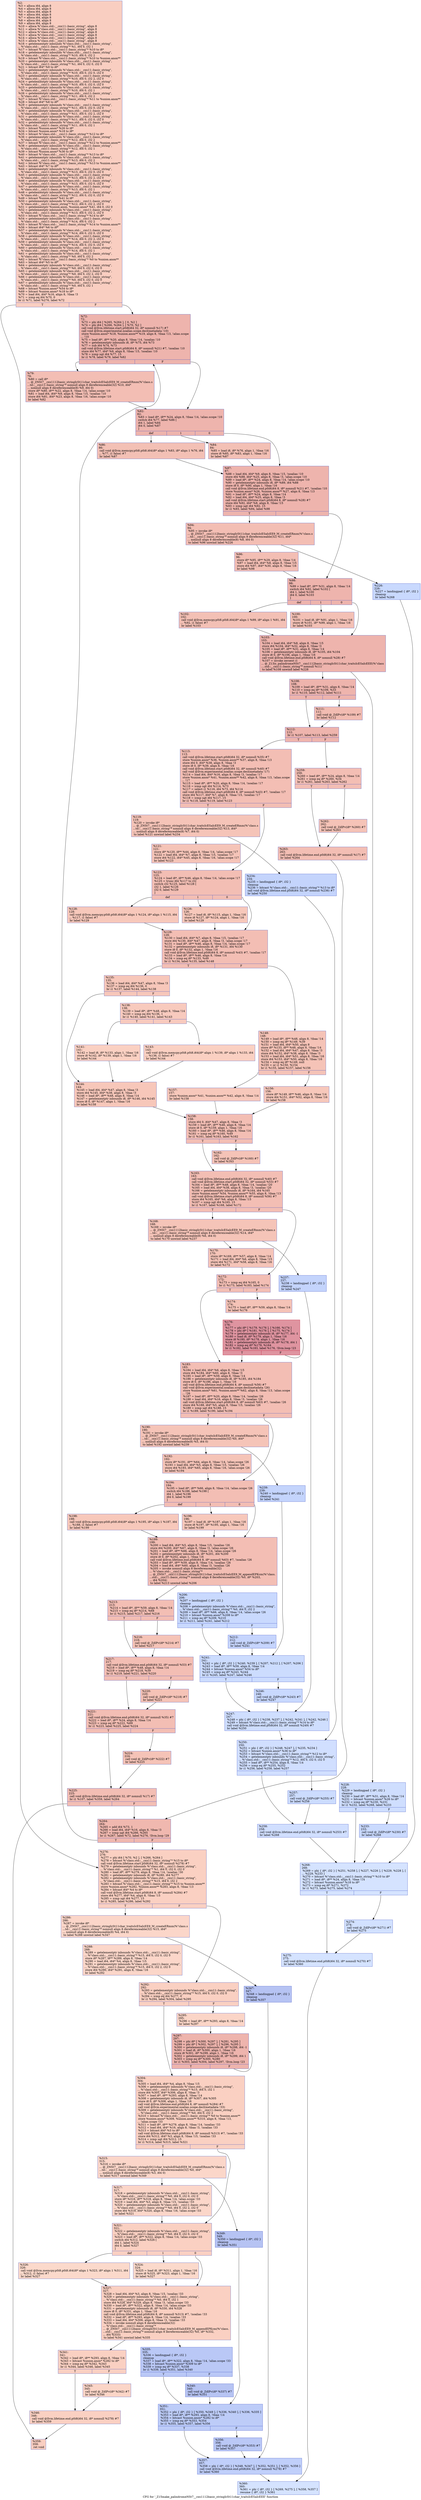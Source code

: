 digraph "CFG for '_Z15make_palindromeNSt7__cxx1112basic_stringIcSt11char_traitsIcESaIcEEE' function" {
	label="CFG for '_Z15make_palindromeNSt7__cxx1112basic_stringIcSt11char_traitsIcESaIcEEE' function";

	Node0x5640d3071da0 [shape=record,color="#3d50c3ff", style=filled, fillcolor="#f2907270",label="{%2:\l  %3 = alloca i64, align 8\l  %4 = alloca i64, align 8\l  %5 = alloca i64, align 8\l  %6 = alloca i64, align 8\l  %7 = alloca i64, align 8\l  %8 = alloca i64, align 8\l  %9 = alloca i64, align 8\l  %10 = alloca %\"class.std::__cxx11::basic_string\", align 8\l  %11 = alloca %\"class.std::__cxx11::basic_string\", align 8\l  %12 = alloca %\"class.std::__cxx11::basic_string\", align 8\l  %13 = alloca %\"class.std::__cxx11::basic_string\", align 8\l  %14 = alloca %\"class.std::__cxx11::basic_string\", align 8\l  %15 = alloca %\"class.std::__cxx11::basic_string\", align 8\l  %16 = getelementptr inbounds %\"class.std::__cxx11::basic_string\",\l... %\"class.std::__cxx11::basic_string\"* %1, i64 0, i32 1\l  %17 = bitcast %\"class.std::__cxx11::basic_string\"* %10 to i8*\l  %18 = getelementptr inbounds %\"class.std::__cxx11::basic_string\",\l... %\"class.std::__cxx11::basic_string\"* %10, i64 0, i32 2\l  %19 = bitcast %\"class.std::__cxx11::basic_string\"* %10 to %union.anon**\l  %20 = getelementptr inbounds %\"class.std::__cxx11::basic_string\",\l... %\"class.std::__cxx11::basic_string\"* %1, i64 0, i32 0, i32 0\l  %21 = bitcast i64* %9 to i8*\l  %22 = getelementptr inbounds %\"class.std::__cxx11::basic_string\",\l... %\"class.std::__cxx11::basic_string\"* %10, i64 0, i32 0, i32 0\l  %23 = getelementptr inbounds %\"class.std::__cxx11::basic_string\",\l... %\"class.std::__cxx11::basic_string\"* %10, i64 0, i32 2, i32 0\l  %24 = getelementptr inbounds %\"class.std::__cxx11::basic_string\",\l... %\"class.std::__cxx11::basic_string\"* %10, i64 0, i32 0, i32 0\l  %25 = getelementptr inbounds %\"class.std::__cxx11::basic_string\",\l... %\"class.std::__cxx11::basic_string\"* %10, i64 0, i32 1\l  %26 = getelementptr inbounds %\"class.std::__cxx11::basic_string\",\l... %\"class.std::__cxx11::basic_string\"* %11, i64 0, i32 2\l  %27 = bitcast %\"class.std::__cxx11::basic_string\"* %11 to %union.anon**\l  %28 = bitcast i64* %8 to i8*\l  %29 = getelementptr inbounds %\"class.std::__cxx11::basic_string\",\l... %\"class.std::__cxx11::basic_string\"* %11, i64 0, i32 0, i32 0\l  %30 = getelementptr inbounds %\"class.std::__cxx11::basic_string\",\l... %\"class.std::__cxx11::basic_string\"* %11, i64 0, i32 2, i32 0\l  %31 = getelementptr inbounds %\"class.std::__cxx11::basic_string\",\l... %\"class.std::__cxx11::basic_string\"* %11, i64 0, i32 0, i32 0\l  %32 = getelementptr inbounds %\"class.std::__cxx11::basic_string\",\l... %\"class.std::__cxx11::basic_string\"* %11, i64 0, i32 1\l  %33 = bitcast %union.anon* %26 to i8*\l  %34 = bitcast %union.anon* %18 to i8*\l  %35 = bitcast %\"class.std::__cxx11::basic_string\"* %12 to i8*\l  %36 = getelementptr inbounds %\"class.std::__cxx11::basic_string\",\l... %\"class.std::__cxx11::basic_string\"* %12, i64 0, i32 2\l  %37 = bitcast %\"class.std::__cxx11::basic_string\"* %12 to %union.anon**\l  %38 = getelementptr inbounds %\"class.std::__cxx11::basic_string\",\l... %\"class.std::__cxx11::basic_string\"* %12, i64 0, i32 1\l  %39 = bitcast %union.anon* %36 to i8*\l  %40 = bitcast %\"class.std::__cxx11::basic_string\"* %13 to i8*\l  %41 = getelementptr inbounds %\"class.std::__cxx11::basic_string\",\l... %\"class.std::__cxx11::basic_string\"* %13, i64 0, i32 2\l  %42 = bitcast %\"class.std::__cxx11::basic_string\"* %13 to %union.anon**\l  %43 = bitcast i64* %7 to i8*\l  %44 = getelementptr inbounds %\"class.std::__cxx11::basic_string\",\l... %\"class.std::__cxx11::basic_string\"* %13, i64 0, i32 0, i32 0\l  %45 = getelementptr inbounds %\"class.std::__cxx11::basic_string\",\l... %\"class.std::__cxx11::basic_string\"* %13, i64 0, i32 2, i32 0\l  %46 = getelementptr inbounds %\"class.std::__cxx11::basic_string\",\l... %\"class.std::__cxx11::basic_string\"* %13, i64 0, i32 0, i32 0\l  %47 = getelementptr inbounds %\"class.std::__cxx11::basic_string\",\l... %\"class.std::__cxx11::basic_string\"* %13, i64 0, i32 1\l  %48 = getelementptr inbounds %\"class.std::__cxx11::basic_string\",\l... %\"class.std::__cxx11::basic_string\"* %12, i64 0, i32 0, i32 0\l  %49 = bitcast %union.anon* %41 to i8*\l  %50 = getelementptr inbounds %\"class.std::__cxx11::basic_string\",\l... %\"class.std::__cxx11::basic_string\"* %12, i64 0, i32 2, i32 0\l  %51 = getelementptr %union.anon, %union.anon* %41, i64 0, i32 0\l  %52 = getelementptr inbounds %\"class.std::__cxx11::basic_string\",\l... %\"class.std::__cxx11::basic_string\"* %13, i64 0, i32 2, i32 0\l  %53 = bitcast %\"class.std::__cxx11::basic_string\"* %14 to i8*\l  %54 = getelementptr inbounds %\"class.std::__cxx11::basic_string\",\l... %\"class.std::__cxx11::basic_string\"* %14, i64 0, i32 2\l  %55 = bitcast %\"class.std::__cxx11::basic_string\"* %14 to %union.anon**\l  %56 = bitcast i64* %6 to i8*\l  %57 = getelementptr inbounds %\"class.std::__cxx11::basic_string\",\l... %\"class.std::__cxx11::basic_string\"* %14, i64 0, i32 0, i32 0\l  %58 = getelementptr inbounds %\"class.std::__cxx11::basic_string\",\l... %\"class.std::__cxx11::basic_string\"* %14, i64 0, i32 2, i32 0\l  %59 = getelementptr inbounds %\"class.std::__cxx11::basic_string\",\l... %\"class.std::__cxx11::basic_string\"* %14, i64 0, i32 0, i32 0\l  %60 = getelementptr inbounds %\"class.std::__cxx11::basic_string\",\l... %\"class.std::__cxx11::basic_string\"* %14, i64 0, i32 1\l  %61 = getelementptr inbounds %\"class.std::__cxx11::basic_string\",\l... %\"class.std::__cxx11::basic_string\"* %0, i64 0, i32 2\l  %62 = bitcast %\"class.std::__cxx11::basic_string\"* %0 to %union.anon**\l  %63 = bitcast i64* %5 to i8*\l  %64 = getelementptr inbounds %\"class.std::__cxx11::basic_string\",\l... %\"class.std::__cxx11::basic_string\"* %0, i64 0, i32 0, i32 0\l  %65 = getelementptr inbounds %\"class.std::__cxx11::basic_string\",\l... %\"class.std::__cxx11::basic_string\"* %0, i64 0, i32 2, i32 0\l  %66 = getelementptr inbounds %\"class.std::__cxx11::basic_string\",\l... %\"class.std::__cxx11::basic_string\"* %0, i64 0, i32 0, i32 0\l  %67 = getelementptr inbounds %\"class.std::__cxx11::basic_string\",\l... %\"class.std::__cxx11::basic_string\"* %0, i64 0, i32 1\l  %68 = bitcast %union.anon* %54 to i8*\l  %69 = bitcast %union.anon* %18 to i8*\l  %70 = load i64, i64* %16, align 8, !tbaa !3\l  %71 = icmp eq i64 %70, 0\l  br i1 %71, label %276, label %72\l|{<s0>T|<s1>F}}"];
	Node0x5640d3071da0:s0 -> Node0x5640d3072080;
	Node0x5640d3071da0:s1 -> Node0x5640d3074f00;
	Node0x5640d3074f00 [shape=record,color="#3d50c3ff", style=filled, fillcolor="#d8564670",label="{%72:\l72:                                               \l  %73 = phi i64 [ %265, %264 ], [ 0, %2 ]\l  %74 = phi i64 [ %266, %264 ], [ %70, %2 ]\l  call void @llvm.lifetime.start.p0i8(i64 32, i8* nonnull %17) #7\l  call void @llvm.experimental.noalias.scope.decl(metadata !10)\l  store %union.anon* %18, %union.anon** %19, align 8, !tbaa !13, !alias.scope\l... !10\l  %75 = load i8*, i8** %20, align 8, !tbaa !14, !noalias !10\l  %76 = getelementptr inbounds i8, i8* %75, i64 %73\l  %77 = sub i64 %74, %73\l  call void @llvm.lifetime.start.p0i8(i64 8, i8* nonnull %21) #7, !noalias !10\l  store i64 %77, i64* %9, align 8, !tbaa !15, !noalias !10\l  %78 = icmp ugt i64 %77, 15\l  br i1 %78, label %79, label %82\l|{<s0>T|<s1>F}}"];
	Node0x5640d3074f00:s0 -> Node0x5640d3076d30;
	Node0x5640d3074f00:s1 -> Node0x5640d3076dc0;
	Node0x5640d3076d30 [shape=record,color="#3d50c3ff", style=filled, fillcolor="#e36c5570",label="{%79:\l79:                                               \l  %80 = call i8*\l... @_ZNSt7__cxx1112basic_stringIcSt11char_traitsIcESaIcEE9_M_createERmm(%\"class.s\l...td::__cxx11::basic_string\"* nonnull align 8 dereferenceable(32) %10, i64*\l... nonnull align 8 dereferenceable(8) %9, i64 0)\l  store i8* %80, i8** %22, align 8, !tbaa !14, !alias.scope !10\l  %81 = load i64, i64* %9, align 8, !tbaa !15, !noalias !10\l  store i64 %81, i64* %23, align 8, !tbaa !16, !alias.scope !10\l  br label %82\l}"];
	Node0x5640d3076d30 -> Node0x5640d3076dc0;
	Node0x5640d3076dc0 [shape=record,color="#3d50c3ff", style=filled, fillcolor="#d8564670",label="{%82:\l82:                                               \l  %83 = load i8*, i8** %24, align 8, !tbaa !14, !alias.scope !10\l  switch i64 %77, label %86 [\l    i64 1, label %84\l    i64 0, label %87\l  ]\l|{<s0>def|<s1>1|<s2>0}}"];
	Node0x5640d3076dc0:s0 -> Node0x5640d3076f00;
	Node0x5640d3076dc0:s1 -> Node0x5640d30773b0;
	Node0x5640d3076dc0:s2 -> Node0x5640d3077440;
	Node0x5640d30773b0 [shape=record,color="#3d50c3ff", style=filled, fillcolor="#e5705870",label="{%84:\l84:                                               \l  %85 = load i8, i8* %76, align 1, !tbaa !16\l  store i8 %85, i8* %83, align 1, !tbaa !16\l  br label %87\l}"];
	Node0x5640d30773b0 -> Node0x5640d3077440;
	Node0x5640d3076f00 [shape=record,color="#3d50c3ff", style=filled, fillcolor="#e5705870",label="{%86:\l86:                                               \l  call void @llvm.memcpy.p0i8.p0i8.i64(i8* align 1 %83, i8* align 1 %76, i64\l... %77, i1 false) #7\l  br label %87\l}"];
	Node0x5640d3076f00 -> Node0x5640d3077440;
	Node0x5640d3077440 [shape=record,color="#3d50c3ff", style=filled, fillcolor="#d8564670",label="{%87:\l87:                                               \l  %88 = load i64, i64* %9, align 8, !tbaa !15, !noalias !10\l  store i64 %88, i64* %25, align 8, !tbaa !3, !alias.scope !10\l  %89 = load i8*, i8** %24, align 8, !tbaa !14, !alias.scope !10\l  %90 = getelementptr inbounds i8, i8* %89, i64 %88\l  store i8 0, i8* %90, align 1, !tbaa !16\l  call void @llvm.lifetime.end.p0i8(i64 8, i8* nonnull %21) #7, !noalias !10\l  store %union.anon* %26, %union.anon** %27, align 8, !tbaa !13\l  %91 = load i8*, i8** %24, align 8, !tbaa !14\l  %92 = load i64, i64* %25, align 8, !tbaa !3\l  call void @llvm.lifetime.start.p0i8(i64 8, i8* nonnull %28) #7\l  store i64 %92, i64* %8, align 8, !tbaa !15\l  %93 = icmp ugt i64 %92, 15\l  br i1 %93, label %94, label %98\l|{<s0>T|<s1>F}}"];
	Node0x5640d3077440:s0 -> Node0x5640d3078260;
	Node0x5640d3077440:s1 -> Node0x5640d30782f0;
	Node0x5640d3078260 [shape=record,color="#3d50c3ff", style=filled, fillcolor="#e36c5570",label="{%94:\l94:                                               \l  %95 = invoke i8*\l... @_ZNSt7__cxx1112basic_stringIcSt11char_traitsIcESaIcEE9_M_createERmm(%\"class.s\l...td::__cxx11::basic_string\"* nonnull align 8 dereferenceable(32) %11, i64*\l... nonnull align 8 dereferenceable(8) %8, i64 0)\l          to label %96 unwind label %226\l}"];
	Node0x5640d3078260 -> Node0x5640d3078480;
	Node0x5640d3078260 -> Node0x5640d30784d0;
	Node0x5640d3078480 [shape=record,color="#3d50c3ff", style=filled, fillcolor="#e36c5570",label="{%96:\l96:                                               \l  store i8* %95, i8** %29, align 8, !tbaa !14\l  %97 = load i64, i64* %8, align 8, !tbaa !15\l  store i64 %97, i64* %30, align 8, !tbaa !16\l  br label %98\l}"];
	Node0x5640d3078480 -> Node0x5640d30782f0;
	Node0x5640d30782f0 [shape=record,color="#3d50c3ff", style=filled, fillcolor="#d8564670",label="{%98:\l98:                                               \l  %99 = load i8*, i8** %31, align 8, !tbaa !14\l  switch i64 %92, label %102 [\l    i64 1, label %100\l    i64 0, label %103\l  ]\l|{<s0>def|<s1>1|<s2>0}}"];
	Node0x5640d30782f0:s0 -> Node0x5640d3078430;
	Node0x5640d30782f0:s1 -> Node0x5640d3078940;
	Node0x5640d30782f0:s2 -> Node0x5640d3078990;
	Node0x5640d3078940 [shape=record,color="#3d50c3ff", style=filled, fillcolor="#e5705870",label="{%100:\l100:                                              \l  %101 = load i8, i8* %91, align 1, !tbaa !16\l  store i8 %101, i8* %99, align 1, !tbaa !16\l  br label %103\l}"];
	Node0x5640d3078940 -> Node0x5640d3078990;
	Node0x5640d3078430 [shape=record,color="#3d50c3ff", style=filled, fillcolor="#e5705870",label="{%102:\l102:                                              \l  call void @llvm.memcpy.p0i8.p0i8.i64(i8* align 1 %99, i8* align 1 %91, i64\l... %92, i1 false) #7\l  br label %103\l}"];
	Node0x5640d3078430 -> Node0x5640d3078990;
	Node0x5640d3078990 [shape=record,color="#3d50c3ff", style=filled, fillcolor="#d8564670",label="{%103:\l103:                                              \l  %104 = load i64, i64* %8, align 8, !tbaa !15\l  store i64 %104, i64* %32, align 8, !tbaa !3\l  %105 = load i8*, i8** %31, align 8, !tbaa !14\l  %106 = getelementptr inbounds i8, i8* %105, i64 %104\l  store i8 0, i8* %106, align 1, !tbaa !16\l  call void @llvm.lifetime.end.p0i8(i64 8, i8* nonnull %28) #7\l  %107 = invoke zeroext i1\l... @_Z13is_palindromeNSt7__cxx1112basic_stringIcSt11char_traitsIcESaIcEEE(%\"class\l....std::__cxx11::basic_string\"* nonnull %11)\l          to label %108 unwind label %228\l}"];
	Node0x5640d3078990 -> Node0x5640d306bf60;
	Node0x5640d3078990 -> Node0x5640d306bfb0;
	Node0x5640d306bf60 [shape=record,color="#3d50c3ff", style=filled, fillcolor="#d8564670",label="{%108:\l108:                                              \l  %109 = load i8*, i8** %31, align 8, !tbaa !14\l  %110 = icmp eq i8* %109, %33\l  br i1 %110, label %112, label %111\l|{<s0>T|<s1>F}}"];
	Node0x5640d306bf60:s0 -> Node0x5640d306bf10;
	Node0x5640d306bf60:s1 -> Node0x5640d306c230;
	Node0x5640d306c230 [shape=record,color="#3d50c3ff", style=filled, fillcolor="#e1675170",label="{%111:\l111:                                              \l  call void @_ZdlPv(i8* %109) #7\l  br label %112\l}"];
	Node0x5640d306c230 -> Node0x5640d306bf10;
	Node0x5640d306bf10 [shape=record,color="#3d50c3ff", style=filled, fillcolor="#d8564670",label="{%112:\l112:                                              \l  br i1 %107, label %113, label %259\l|{<s0>T|<s1>F}}"];
	Node0x5640d306bf10:s0 -> Node0x5640d306c490;
	Node0x5640d306bf10:s1 -> Node0x5640d306c4e0;
	Node0x5640d306c490 [shape=record,color="#3d50c3ff", style=filled, fillcolor="#e36c5570",label="{%113:\l113:                                              \l  call void @llvm.lifetime.start.p0i8(i64 32, i8* nonnull %35) #7\l  store %union.anon* %36, %union.anon** %37, align 8, !tbaa !13\l  store i64 0, i64* %38, align 8, !tbaa !3\l  store i8 0, i8* %39, align 8, !tbaa !16\l  call void @llvm.lifetime.start.p0i8(i64 32, i8* nonnull %40) #7\l  call void @llvm.experimental.noalias.scope.decl(metadata !17)\l  %114 = load i64, i64* %16, align 8, !tbaa !3, !noalias !17\l  store %union.anon* %41, %union.anon** %42, align 8, !tbaa !13, !alias.scope\l... !17\l  %115 = load i8*, i8** %20, align 8, !tbaa !14, !noalias !17\l  %116 = icmp ugt i64 %114, %73\l  %117 = select i1 %116, i64 %73, i64 %114\l  call void @llvm.lifetime.start.p0i8(i64 8, i8* nonnull %43) #7, !noalias !17\l  store i64 %117, i64* %7, align 8, !tbaa !15, !noalias !17\l  %118 = icmp ugt i64 %117, 15\l  br i1 %118, label %119, label %123\l|{<s0>T|<s1>F}}"];
	Node0x5640d306c490:s0 -> Node0x5640d307b570;
	Node0x5640d306c490:s1 -> Node0x5640d307b600;
	Node0x5640d307b570 [shape=record,color="#3d50c3ff", style=filled, fillcolor="#e97a5f70",label="{%119:\l119:                                              \l  %120 = invoke i8*\l... @_ZNSt7__cxx1112basic_stringIcSt11char_traitsIcESaIcEE9_M_createERmm(%\"class.s\l...td::__cxx11::basic_string\"* nonnull align 8 dereferenceable(32) %13, i64*\l... nonnull align 8 dereferenceable(8) %7, i64 0)\l          to label %121 unwind label %234\l}"];
	Node0x5640d307b570 -> Node0x5640d307b790;
	Node0x5640d307b570 -> Node0x5640d307b7e0;
	Node0x5640d307b790 [shape=record,color="#3d50c3ff", style=filled, fillcolor="#e97a5f70",label="{%121:\l121:                                              \l  store i8* %120, i8** %44, align 8, !tbaa !14, !alias.scope !17\l  %122 = load i64, i64* %7, align 8, !tbaa !15, !noalias !17\l  store i64 %122, i64* %45, align 8, !tbaa !16, !alias.scope !17\l  br label %123\l}"];
	Node0x5640d307b790 -> Node0x5640d307b600;
	Node0x5640d307b600 [shape=record,color="#3d50c3ff", style=filled, fillcolor="#e36c5570",label="{%123:\l123:                                              \l  %124 = load i8*, i8** %46, align 8, !tbaa !14, !alias.scope !17\l  %125 = trunc i64 %117 to i32\l  switch i32 %125, label %128 [\l    i32 1, label %126\l    i32 0, label %129\l  ]\l|{<s0>def|<s1>1|<s2>0}}"];
	Node0x5640d307b600:s0 -> Node0x5640d307b740;
	Node0x5640d307b600:s1 -> Node0x5640d307bd80;
	Node0x5640d307b600:s2 -> Node0x5640d307be10;
	Node0x5640d307bd80 [shape=record,color="#3d50c3ff", style=filled, fillcolor="#ed836670",label="{%126:\l126:                                              \l  %127 = load i8, i8* %115, align 1, !tbaa !16\l  store i8 %127, i8* %124, align 1, !tbaa !16\l  br label %129\l}"];
	Node0x5640d307bd80 -> Node0x5640d307be10;
	Node0x5640d307b740 [shape=record,color="#3d50c3ff", style=filled, fillcolor="#ed836670",label="{%128:\l128:                                              \l  call void @llvm.memcpy.p0i8.p0i8.i64(i8* align 1 %124, i8* align 1 %115, i64\l... %117, i1 false) #7\l  br label %129\l}"];
	Node0x5640d307b740 -> Node0x5640d307be10;
	Node0x5640d307be10 [shape=record,color="#3d50c3ff", style=filled, fillcolor="#e36c5570",label="{%129:\l129:                                              \l  %130 = load i64, i64* %7, align 8, !tbaa !15, !noalias !17\l  store i64 %130, i64* %47, align 8, !tbaa !3, !alias.scope !17\l  %131 = load i8*, i8** %46, align 8, !tbaa !14, !alias.scope !17\l  %132 = getelementptr inbounds i8, i8* %131, i64 %130\l  store i8 0, i8* %132, align 1, !tbaa !16\l  call void @llvm.lifetime.end.p0i8(i64 8, i8* nonnull %43) #7, !noalias !17\l  %133 = load i8*, i8** %46, align 8, !tbaa !14\l  %134 = icmp eq i8* %133, %49\l  br i1 %134, label %135, label %148\l|{<s0>T|<s1>F}}"];
	Node0x5640d307be10:s0 -> Node0x5640d307cff0;
	Node0x5640d307be10:s1 -> Node0x5640d307d080;
	Node0x5640d307cff0 [shape=record,color="#3d50c3ff", style=filled, fillcolor="#ec7f6370",label="{%135:\l135:                                              \l  %136 = load i64, i64* %47, align 8, !tbaa !3\l  %137 = icmp eq i64 %136, 0\l  br i1 %137, label %144, label %138\l|{<s0>T|<s1>F}}"];
	Node0x5640d307cff0:s0 -> Node0x5640d307d2c0;
	Node0x5640d307cff0:s1 -> Node0x5640d307d310;
	Node0x5640d307d310 [shape=record,color="#3d50c3ff", style=filled, fillcolor="#ef886b70",label="{%138:\l138:                                              \l  %139 = load i8*, i8** %48, align 8, !tbaa !14\l  %140 = icmp eq i64 %136, 1\l  br i1 %140, label %141, label %143\l|{<s0>T|<s1>F}}"];
	Node0x5640d307d310:s0 -> Node0x5640d307d550;
	Node0x5640d307d310:s1 -> Node0x5640d307d5a0;
	Node0x5640d307d550 [shape=record,color="#3d50c3ff", style=filled, fillcolor="#f3947570",label="{%141:\l141:                                              \l  %142 = load i8, i8* %133, align 1, !tbaa !16\l  store i8 %142, i8* %139, align 1, !tbaa !16\l  br label %144\l}"];
	Node0x5640d307d550 -> Node0x5640d307d2c0;
	Node0x5640d307d5a0 [shape=record,color="#3d50c3ff", style=filled, fillcolor="#f3947570",label="{%143:\l143:                                              \l  call void @llvm.memcpy.p0i8.p0i8.i64(i8* align 1 %139, i8* align 1 %133, i64\l... %136, i1 false) #7\l  br label %144\l}"];
	Node0x5640d307d5a0 -> Node0x5640d307d2c0;
	Node0x5640d307d2c0 [shape=record,color="#3d50c3ff", style=filled, fillcolor="#ec7f6370",label="{%144:\l144:                                              \l  %145 = load i64, i64* %47, align 8, !tbaa !3\l  store i64 %145, i64* %38, align 8, !tbaa !3\l  %146 = load i8*, i8** %48, align 8, !tbaa !14\l  %147 = getelementptr inbounds i8, i8* %146, i64 %145\l  store i8 0, i8* %147, align 1, !tbaa !16\l  br label %158\l}"];
	Node0x5640d307d2c0 -> Node0x5640d307dcd0;
	Node0x5640d307d080 [shape=record,color="#3d50c3ff", style=filled, fillcolor="#e8765c70",label="{%148:\l148:                                              \l  %149 = load i8*, i8** %48, align 8, !tbaa !14\l  %150 = icmp eq i8* %149, %39\l  %151 = load i64, i64* %50, align 8\l  store i8* %133, i8** %48, align 8, !tbaa !14\l  %152 = load i64, i64* %47, align 8, !tbaa !3\l  store i64 %152, i64* %38, align 8, !tbaa !3\l  %153 = load i64, i64* %51, align 8, !tbaa !16\l  store i64 %153, i64* %50, align 8, !tbaa !16\l  %154 = icmp eq i8* %149, null\l  %155 = or i1 %150, %154\l  br i1 %155, label %157, label %156\l|{<s0>T|<s1>F}}"];
	Node0x5640d307d080:s0 -> Node0x5640d307e2b0;
	Node0x5640d307d080:s1 -> Node0x5640d307e300;
	Node0x5640d307e300 [shape=record,color="#3d50c3ff", style=filled, fillcolor="#ed836670",label="{%156:\l156:                                              \l  store i8* %149, i8** %46, align 8, !tbaa !14\l  store i64 %151, i64* %52, align 8, !tbaa !16\l  br label %158\l}"];
	Node0x5640d307e300 -> Node0x5640d307dcd0;
	Node0x5640d307e2b0 [shape=record,color="#3d50c3ff", style=filled, fillcolor="#ed836670",label="{%157:\l157:                                              \l  store %union.anon* %41, %union.anon** %42, align 8, !tbaa !14\l  br label %158\l}"];
	Node0x5640d307e2b0 -> Node0x5640d307dcd0;
	Node0x5640d307dcd0 [shape=record,color="#3d50c3ff", style=filled, fillcolor="#e36c5570",label="{%158:\l158:                                              \l  store i64 0, i64* %47, align 8, !tbaa !3\l  %159 = load i8*, i8** %46, align 8, !tbaa !14\l  store i8 0, i8* %159, align 1, !tbaa !16\l  %160 = load i8*, i8** %46, align 8, !tbaa !14\l  %161 = icmp eq i8* %160, %49\l  br i1 %161, label %163, label %162\l|{<s0>T|<s1>F}}"];
	Node0x5640d307dcd0:s0 -> Node0x5640d307e920;
	Node0x5640d307dcd0:s1 -> Node0x5640d307e970;
	Node0x5640d307e970 [shape=record,color="#3d50c3ff", style=filled, fillcolor="#e8765c70",label="{%162:\l162:                                              \l  call void @_ZdlPv(i8* %160) #7\l  br label %163\l}"];
	Node0x5640d307e970 -> Node0x5640d307e920;
	Node0x5640d307e920 [shape=record,color="#3d50c3ff", style=filled, fillcolor="#e36c5570",label="{%163:\l163:                                              \l  call void @llvm.lifetime.end.p0i8(i64 32, i8* nonnull %40) #7\l  call void @llvm.lifetime.start.p0i8(i64 32, i8* nonnull %53) #7\l  %164 = load i8*, i8** %48, align 8, !tbaa !14, !noalias !20\l  %165 = load i64, i64* %38, align 8, !tbaa !3, !noalias !20\l  %166 = getelementptr inbounds i8, i8* %164, i64 %165\l  store %union.anon* %54, %union.anon** %55, align 8, !tbaa !13\l  call void @llvm.lifetime.start.p0i8(i64 8, i8* nonnull %56) #7\l  store i64 %165, i64* %6, align 8, !tbaa !15\l  %167 = icmp ugt i64 %165, 15\l  br i1 %167, label %168, label %172\l|{<s0>T|<s1>F}}"];
	Node0x5640d307e920:s0 -> Node0x5640d3079020;
	Node0x5640d307e920:s1 -> Node0x5640d30790b0;
	Node0x5640d3079020 [shape=record,color="#3d50c3ff", style=filled, fillcolor="#e97a5f70",label="{%168:\l168:                                              \l  %169 = invoke i8*\l... @_ZNSt7__cxx1112basic_stringIcSt11char_traitsIcESaIcEE9_M_createERmm(%\"class.s\l...td::__cxx11::basic_string\"* nonnull align 8 dereferenceable(32) %14, i64*\l... nonnull align 8 dereferenceable(8) %6, i64 0)\l          to label %170 unwind label %237\l}"];
	Node0x5640d3079020 -> Node0x5640d3079240;
	Node0x5640d3079020 -> Node0x5640d3079290;
	Node0x5640d3079240 [shape=record,color="#3d50c3ff", style=filled, fillcolor="#e97a5f70",label="{%170:\l170:                                              \l  store i8* %169, i8** %57, align 8, !tbaa !14\l  %171 = load i64, i64* %6, align 8, !tbaa !15\l  store i64 %171, i64* %58, align 8, !tbaa !16\l  br label %172\l}"];
	Node0x5640d3079240 -> Node0x5640d30790b0;
	Node0x5640d30790b0 [shape=record,color="#3d50c3ff", style=filled, fillcolor="#e36c5570",label="{%172:\l172:                                              \l  %173 = icmp eq i64 %165, 0\l  br i1 %173, label %183, label %174\l|{<s0>T|<s1>F}}"];
	Node0x5640d30790b0:s0 -> Node0x5640d30791f0;
	Node0x5640d30790b0:s1 -> Node0x5640d3079720;
	Node0x5640d3079720 [shape=record,color="#3d50c3ff", style=filled, fillcolor="#e8765c70",label="{%174:\l174:                                              \l  %175 = load i8*, i8** %59, align 8, !tbaa !14\l  br label %176\l}"];
	Node0x5640d3079720 -> Node0x5640d3079890;
	Node0x5640d3079890 [shape=record,color="#b70d28ff", style=filled, fillcolor="#b70d2870",label="{%176:\l176:                                              \l  %177 = phi i8* [ %179, %176 ], [ %166, %174 ]\l  %178 = phi i8* [ %181, %176 ], [ %175, %174 ]\l  %179 = getelementptr inbounds i8, i8* %177, i64 -1\l  %180 = load i8, i8* %179, align 1, !tbaa !16\l  store i8 %180, i8* %178, align 1, !tbaa !16\l  %181 = getelementptr inbounds i8, i8* %178, i64 1\l  %182 = icmp eq i8* %179, %164\l  br i1 %182, label %183, label %176, !llvm.loop !23\l|{<s0>T|<s1>F}}"];
	Node0x5640d3079890:s0 -> Node0x5640d30791f0;
	Node0x5640d3079890:s1 -> Node0x5640d3079890;
	Node0x5640d30791f0 [shape=record,color="#3d50c3ff", style=filled, fillcolor="#e36c5570",label="{%183:\l183:                                              \l  %184 = load i64, i64* %6, align 8, !tbaa !15\l  store i64 %184, i64* %60, align 8, !tbaa !3\l  %185 = load i8*, i8** %59, align 8, !tbaa !14\l  %186 = getelementptr inbounds i8, i8* %185, i64 %184\l  store i8 0, i8* %186, align 1, !tbaa !16\l  call void @llvm.lifetime.end.p0i8(i64 8, i8* nonnull %56) #7\l  call void @llvm.experimental.noalias.scope.decl(metadata !26)\l  store %union.anon* %61, %union.anon** %62, align 8, !tbaa !13, !alias.scope\l... !26\l  %187 = load i8*, i8** %20, align 8, !tbaa !14, !noalias !26\l  %188 = load i64, i64* %16, align 8, !tbaa !3, !noalias !26\l  call void @llvm.lifetime.start.p0i8(i64 8, i8* nonnull %63) #7, !noalias !26\l  store i64 %188, i64* %5, align 8, !tbaa !15, !noalias !26\l  %189 = icmp ugt i64 %188, 15\l  br i1 %189, label %190, label %194\l|{<s0>T|<s1>F}}"];
	Node0x5640d30791f0:s0 -> Node0x5640d3083210;
	Node0x5640d30791f0:s1 -> Node0x5640d30832a0;
	Node0x5640d3083210 [shape=record,color="#3d50c3ff", style=filled, fillcolor="#e97a5f70",label="{%190:\l190:                                              \l  %191 = invoke i8*\l... @_ZNSt7__cxx1112basic_stringIcSt11char_traitsIcESaIcEE9_M_createERmm(%\"class.s\l...td::__cxx11::basic_string\"* nonnull align 8 dereferenceable(32) %0, i64*\l... nonnull align 8 dereferenceable(8) %5, i64 0)\l          to label %192 unwind label %239\l}"];
	Node0x5640d3083210 -> Node0x5640d3083430;
	Node0x5640d3083210 -> Node0x5640d3083480;
	Node0x5640d3083430 [shape=record,color="#3d50c3ff", style=filled, fillcolor="#e97a5f70",label="{%192:\l192:                                              \l  store i8* %191, i8** %64, align 8, !tbaa !14, !alias.scope !26\l  %193 = load i64, i64* %5, align 8, !tbaa !15, !noalias !26\l  store i64 %193, i64* %65, align 8, !tbaa !16, !alias.scope !26\l  br label %194\l}"];
	Node0x5640d3083430 -> Node0x5640d30832a0;
	Node0x5640d30832a0 [shape=record,color="#3d50c3ff", style=filled, fillcolor="#e36c5570",label="{%194:\l194:                                              \l  %195 = load i8*, i8** %66, align 8, !tbaa !14, !alias.scope !26\l  switch i64 %188, label %198 [\l    i64 1, label %196\l    i64 0, label %199\l  ]\l|{<s0>def|<s1>1|<s2>0}}"];
	Node0x5640d30832a0:s0 -> Node0x5640d30833e0;
	Node0x5640d30832a0:s1 -> Node0x5640d30839b0;
	Node0x5640d30832a0:s2 -> Node0x5640d3083a40;
	Node0x5640d30839b0 [shape=record,color="#3d50c3ff", style=filled, fillcolor="#ed836670",label="{%196:\l196:                                              \l  %197 = load i8, i8* %187, align 1, !tbaa !16\l  store i8 %197, i8* %195, align 1, !tbaa !16\l  br label %199\l}"];
	Node0x5640d30839b0 -> Node0x5640d3083a40;
	Node0x5640d30833e0 [shape=record,color="#3d50c3ff", style=filled, fillcolor="#ed836670",label="{%198:\l198:                                              \l  call void @llvm.memcpy.p0i8.p0i8.i64(i8* align 1 %195, i8* align 1 %187, i64\l... %188, i1 false) #7\l  br label %199\l}"];
	Node0x5640d30833e0 -> Node0x5640d3083a40;
	Node0x5640d3083a40 [shape=record,color="#3d50c3ff", style=filled, fillcolor="#e36c5570",label="{%199:\l199:                                              \l  %200 = load i64, i64* %5, align 8, !tbaa !15, !noalias !26\l  store i64 %200, i64* %67, align 8, !tbaa !3, !alias.scope !26\l  %201 = load i8*, i8** %66, align 8, !tbaa !14, !alias.scope !26\l  %202 = getelementptr inbounds i8, i8* %201, i64 %200\l  store i8 0, i8* %202, align 1, !tbaa !16\l  call void @llvm.lifetime.end.p0i8(i64 8, i8* nonnull %63) #7, !noalias !26\l  %203 = load i8*, i8** %59, align 8, !tbaa !14, !noalias !26\l  %204 = load i64, i64* %60, align 8, !tbaa !3, !noalias !26\l  %205 = invoke nonnull align 8 dereferenceable(32)\l... %\"class.std::__cxx11::basic_string\"*\l... @_ZNSt7__cxx1112basic_stringIcSt11char_traitsIcESaIcEE9_M_appendEPKcm(%\"class.\l...std::__cxx11::basic_string\"* nonnull align 8 dereferenceable(32) %0, i8* %203,\l... i64 %204)\l          to label %213 unwind label %206\l}"];
	Node0x5640d3083a40 -> Node0x5640d30844c0;
	Node0x5640d3083a40 -> Node0x5640d3084550;
	Node0x5640d3084550 [shape=record,color="#3d50c3ff", style=filled, fillcolor="#85a8fc70",label="{%206:\l206:                                              \l  %207 = landingpad \{ i8*, i32 \}\l          cleanup\l  %208 = getelementptr inbounds %\"class.std::__cxx11::basic_string\",\l... %\"class.std::__cxx11::basic_string\"* %0, i64 0, i32 2\l  %209 = load i8*, i8** %66, align 8, !tbaa !14, !alias.scope !26\l  %210 = bitcast %union.anon* %208 to i8*\l  %211 = icmp eq i8* %209, %210\l  br i1 %211, label %241, label %212\l|{<s0>T|<s1>F}}"];
	Node0x5640d3084550:s0 -> Node0x5640d306de20;
	Node0x5640d3084550:s1 -> Node0x5640d306deb0;
	Node0x5640d306deb0 [shape=record,color="#3d50c3ff", style=filled, fillcolor="#7ea1fa70",label="{%212:\l212:                                              \l  call void @_ZdlPv(i8* %209) #7\l  br label %241\l}"];
	Node0x5640d306deb0 -> Node0x5640d306de20;
	Node0x5640d30844c0 [shape=record,color="#3d50c3ff", style=filled, fillcolor="#e36c5570",label="{%213:\l213:                                              \l  %214 = load i8*, i8** %59, align 8, !tbaa !14\l  %215 = icmp eq i8* %214, %68\l  br i1 %215, label %217, label %216\l|{<s0>T|<s1>F}}"];
	Node0x5640d30844c0:s0 -> Node0x5640d306e270;
	Node0x5640d30844c0:s1 -> Node0x5640d306e2c0;
	Node0x5640d306e2c0 [shape=record,color="#3d50c3ff", style=filled, fillcolor="#e8765c70",label="{%216:\l216:                                              \l  call void @_ZdlPv(i8* %214) #7\l  br label %217\l}"];
	Node0x5640d306e2c0 -> Node0x5640d306e270;
	Node0x5640d306e270 [shape=record,color="#3d50c3ff", style=filled, fillcolor="#e36c5570",label="{%217:\l217:                                              \l  call void @llvm.lifetime.end.p0i8(i64 32, i8* nonnull %53) #7\l  %218 = load i8*, i8** %48, align 8, !tbaa !14\l  %219 = icmp eq i8* %218, %39\l  br i1 %219, label %221, label %220\l|{<s0>T|<s1>F}}"];
	Node0x5640d306e270:s0 -> Node0x5640d3085460;
	Node0x5640d306e270:s1 -> Node0x5640d30854b0;
	Node0x5640d30854b0 [shape=record,color="#3d50c3ff", style=filled, fillcolor="#e8765c70",label="{%220:\l220:                                              \l  call void @_ZdlPv(i8* %218) #7\l  br label %221\l}"];
	Node0x5640d30854b0 -> Node0x5640d3085460;
	Node0x5640d3085460 [shape=record,color="#3d50c3ff", style=filled, fillcolor="#e36c5570",label="{%221:\l221:                                              \l  call void @llvm.lifetime.end.p0i8(i64 32, i8* nonnull %35) #7\l  %222 = load i8*, i8** %24, align 8, !tbaa !14\l  %223 = icmp eq i8* %222, %69\l  br i1 %223, label %225, label %224\l|{<s0>T|<s1>F}}"];
	Node0x5640d3085460:s0 -> Node0x5640d3085960;
	Node0x5640d3085460:s1 -> Node0x5640d30859b0;
	Node0x5640d30859b0 [shape=record,color="#3d50c3ff", style=filled, fillcolor="#e8765c70",label="{%224:\l224:                                              \l  call void @_ZdlPv(i8* %222) #7\l  br label %225\l}"];
	Node0x5640d30859b0 -> Node0x5640d3085960;
	Node0x5640d3085960 [shape=record,color="#3d50c3ff", style=filled, fillcolor="#e36c5570",label="{%225:\l225:                                              \l  call void @llvm.lifetime.end.p0i8(i64 32, i8* nonnull %17) #7\l  br i1 %107, label %359, label %264\l|{<s0>T|<s1>F}}"];
	Node0x5640d3085960:s0 -> Node0x5640d3085d60;
	Node0x5640d3085960:s1 -> Node0x5640d3075040;
	Node0x5640d30784d0 [shape=record,color="#3d50c3ff", style=filled, fillcolor="#85a8fc70",label="{%226:\l226:                                              \l  %227 = landingpad \{ i8*, i32 \}\l          cleanup\l  br label %268\l}"];
	Node0x5640d30784d0 -> Node0x5640d3085eb0;
	Node0x5640d306bfb0 [shape=record,color="#3d50c3ff", style=filled, fillcolor="#93b5fe70",label="{%228:\l228:                                              \l  %229 = landingpad \{ i8*, i32 \}\l          cleanup\l  %230 = load i8*, i8** %31, align 8, !tbaa !14\l  %231 = bitcast %union.anon* %26 to i8*\l  %232 = icmp eq i8* %230, %231\l  br i1 %232, label %268, label %233\l|{<s0>T|<s1>F}}"];
	Node0x5640d306bfb0:s0 -> Node0x5640d3085eb0;
	Node0x5640d306bfb0:s1 -> Node0x5640d3086130;
	Node0x5640d3086130 [shape=record,color="#3d50c3ff", style=filled, fillcolor="#88abfd70",label="{%233:\l233:                                              \l  call void @_ZdlPv(i8* %230) #7\l  br label %268\l}"];
	Node0x5640d3086130 -> Node0x5640d3085eb0;
	Node0x5640d307b7e0 [shape=record,color="#3d50c3ff", style=filled, fillcolor="#7a9df870",label="{%234:\l234:                                              \l  %235 = landingpad \{ i8*, i32 \}\l          cleanup\l  %236 = bitcast %\"class.std::__cxx11::basic_string\"* %13 to i8*\l  call void @llvm.lifetime.end.p0i8(i64 32, i8* nonnull %236) #7\l  br label %250\l}"];
	Node0x5640d307b7e0 -> Node0x5640d3086600;
	Node0x5640d3079290 [shape=record,color="#3d50c3ff", style=filled, fillcolor="#7a9df870",label="{%237:\l237:                                              \l  %238 = landingpad \{ i8*, i32 \}\l          cleanup\l  br label %247\l}"];
	Node0x5640d3079290 -> Node0x5640d3086710;
	Node0x5640d3083480 [shape=record,color="#3d50c3ff", style=filled, fillcolor="#7a9df870",label="{%239:\l239:                                              \l  %240 = landingpad \{ i8*, i32 \}\l          cleanup\l  br label %241\l}"];
	Node0x5640d3083480 -> Node0x5640d306de20;
	Node0x5640d306de20 [shape=record,color="#3d50c3ff", style=filled, fillcolor="#8caffe70",label="{%241:\l241:                                              \l  %242 = phi \{ i8*, i32 \} [ %240, %239 ], [ %207, %212 ], [ %207, %206 ]\l  %243 = load i8*, i8** %59, align 8, !tbaa !14\l  %244 = bitcast %union.anon* %54 to i8*\l  %245 = icmp eq i8* %243, %244\l  br i1 %245, label %247, label %246\l|{<s0>T|<s1>F}}"];
	Node0x5640d306de20:s0 -> Node0x5640d3086710;
	Node0x5640d306de20:s1 -> Node0x5640d3086ad0;
	Node0x5640d3086ad0 [shape=record,color="#3d50c3ff", style=filled, fillcolor="#85a8fc70",label="{%246:\l246:                                              \l  call void @_ZdlPv(i8* %243) #7\l  br label %247\l}"];
	Node0x5640d3086ad0 -> Node0x5640d3086710;
	Node0x5640d3086710 [shape=record,color="#3d50c3ff", style=filled, fillcolor="#93b5fe70",label="{%247:\l247:                                              \l  %248 = phi \{ i8*, i32 \} [ %238, %237 ], [ %242, %241 ], [ %242, %246 ]\l  %249 = bitcast %\"class.std::__cxx11::basic_string\"* %14 to i8*\l  call void @llvm.lifetime.end.p0i8(i64 32, i8* nonnull %249) #7\l  br label %250\l}"];
	Node0x5640d3086710 -> Node0x5640d3086600;
	Node0x5640d3086600 [shape=record,color="#3d50c3ff", style=filled, fillcolor="#96b7ff70",label="{%250:\l250:                                              \l  %251 = phi \{ i8*, i32 \} [ %248, %247 ], [ %235, %234 ]\l  %252 = bitcast %union.anon* %36 to i8*\l  %253 = bitcast %\"class.std::__cxx11::basic_string\"* %12 to i8*\l  %254 = getelementptr inbounds %\"class.std::__cxx11::basic_string\",\l... %\"class.std::__cxx11::basic_string\"* %12, i64 0, i32 0, i32 0\l  %255 = load i8*, i8** %254, align 8, !tbaa !14\l  %256 = icmp eq i8* %255, %252\l  br i1 %256, label %258, label %257\l|{<s0>T|<s1>F}}"];
	Node0x5640d3086600:s0 -> Node0x5640d307c130;
	Node0x5640d3086600:s1 -> Node0x5640d307c180;
	Node0x5640d307c180 [shape=record,color="#3d50c3ff", style=filled, fillcolor="#8caffe70",label="{%257:\l257:                                              \l  call void @_ZdlPv(i8* %255) #7\l  br label %258\l}"];
	Node0x5640d307c180 -> Node0x5640d307c130;
	Node0x5640d307c130 [shape=record,color="#3d50c3ff", style=filled, fillcolor="#96b7ff70",label="{%258:\l258:                                              \l  call void @llvm.lifetime.end.p0i8(i64 32, i8* nonnull %253) #7\l  br label %268\l}"];
	Node0x5640d307c130 -> Node0x5640d3085eb0;
	Node0x5640d306c4e0 [shape=record,color="#3d50c3ff", style=filled, fillcolor="#e36c5570",label="{%259:\l259:                                              \l  %260 = load i8*, i8** %24, align 8, !tbaa !14\l  %261 = icmp eq i8* %260, %34\l  br i1 %261, label %263, label %262\l|{<s0>T|<s1>F}}"];
	Node0x5640d306c4e0:s0 -> Node0x5640d307c6a0;
	Node0x5640d306c4e0:s1 -> Node0x5640d307c6f0;
	Node0x5640d307c6f0 [shape=record,color="#3d50c3ff", style=filled, fillcolor="#e8765c70",label="{%262:\l262:                                              \l  call void @_ZdlPv(i8* %260) #7\l  br label %263\l}"];
	Node0x5640d307c6f0 -> Node0x5640d307c6a0;
	Node0x5640d307c6a0 [shape=record,color="#3d50c3ff", style=filled, fillcolor="#e36c5570",label="{%263:\l263:                                              \l  call void @llvm.lifetime.end.p0i8(i64 32, i8* nonnull %17) #7\l  br label %264\l}"];
	Node0x5640d307c6a0 -> Node0x5640d3075040;
	Node0x5640d3075040 [shape=record,color="#3d50c3ff", style=filled, fillcolor="#dc5d4a70",label="{%264:\l264:                                              \l  %265 = add i64 %73, 1\l  %266 = load i64, i64* %16, align 8, !tbaa !3\l  %267 = icmp ugt i64 %266, %265\l  br i1 %267, label %72, label %276, !llvm.loop !29\l|{<s0>T|<s1>F}}"];
	Node0x5640d3075040:s0 -> Node0x5640d3074f00;
	Node0x5640d3075040:s1 -> Node0x5640d3072080;
	Node0x5640d3085eb0 [shape=record,color="#3d50c3ff", style=filled, fillcolor="#a1c0ff70",label="{%268:\l268:                                              \l  %269 = phi \{ i8*, i32 \} [ %251, %258 ], [ %227, %226 ], [ %229, %228 ], [\l... %229, %233 ]\l  %270 = bitcast %\"class.std::__cxx11::basic_string\"* %10 to i8*\l  %271 = load i8*, i8** %24, align 8, !tbaa !14\l  %272 = bitcast %union.anon* %18 to i8*\l  %273 = icmp eq i8* %271, %272\l  br i1 %273, label %275, label %274\l|{<s0>T|<s1>F}}"];
	Node0x5640d3085eb0:s0 -> Node0x5640d3084ac0;
	Node0x5640d3085eb0:s1 -> Node0x5640d3084b10;
	Node0x5640d3084b10 [shape=record,color="#3d50c3ff", style=filled, fillcolor="#9abbff70",label="{%274:\l274:                                              \l  call void @_ZdlPv(i8* %271) #7\l  br label %275\l}"];
	Node0x5640d3084b10 -> Node0x5640d3084ac0;
	Node0x5640d3084ac0 [shape=record,color="#3d50c3ff", style=filled, fillcolor="#a1c0ff70",label="{%275:\l275:                                              \l  call void @llvm.lifetime.end.p0i8(i64 32, i8* nonnull %270) #7\l  br label %360\l}"];
	Node0x5640d3084ac0 -> Node0x5640d3084ec0;
	Node0x5640d3072080 [shape=record,color="#3d50c3ff", style=filled, fillcolor="#f3947570",label="{%276:\l276:                                              \l  %277 = phi i64 [ %70, %2 ], [ %266, %264 ]\l  %278 = bitcast %\"class.std::__cxx11::basic_string\"* %15 to i8*\l  call void @llvm.lifetime.start.p0i8(i64 32, i8* nonnull %278) #7\l  %279 = getelementptr inbounds %\"class.std::__cxx11::basic_string\",\l... %\"class.std::__cxx11::basic_string\"* %1, i64 0, i32 0, i32 0\l  %280 = load i8*, i8** %279, align 8, !tbaa !14, !noalias !30\l  %281 = getelementptr inbounds i8, i8* %280, i64 %277\l  %282 = getelementptr inbounds %\"class.std::__cxx11::basic_string\",\l... %\"class.std::__cxx11::basic_string\"* %15, i64 0, i32 2\l  %283 = bitcast %\"class.std::__cxx11::basic_string\"* %15 to %union.anon**\l  store %union.anon* %282, %union.anon** %283, align 8, !tbaa !13\l  %284 = bitcast i64* %4 to i8*\l  call void @llvm.lifetime.start.p0i8(i64 8, i8* nonnull %284) #7\l  store i64 %277, i64* %4, align 8, !tbaa !15\l  %285 = icmp ugt i64 %277, 15\l  br i1 %285, label %286, label %292\l|{<s0>T|<s1>F}}"];
	Node0x5640d3072080:s0 -> Node0x5640d308a760;
	Node0x5640d3072080:s1 -> Node0x5640d308a7b0;
	Node0x5640d308a760 [shape=record,color="#3d50c3ff", style=filled, fillcolor="#f6a38570",label="{%286:\l286:                                              \l  %287 = invoke i8*\l... @_ZNSt7__cxx1112basic_stringIcSt11char_traitsIcESaIcEE9_M_createERmm(%\"class.s\l...td::__cxx11::basic_string\"* nonnull align 8 dereferenceable(32) %15, i64*\l... nonnull align 8 dereferenceable(8) %4, i64 0)\l          to label %288 unwind label %347\l}"];
	Node0x5640d308a760 -> Node0x5640d308a900;
	Node0x5640d308a760 -> Node0x5640d308a950;
	Node0x5640d308a900 [shape=record,color="#3d50c3ff", style=filled, fillcolor="#f6a38570",label="{%288:\l288:                                              \l  %289 = getelementptr inbounds %\"class.std::__cxx11::basic_string\",\l... %\"class.std::__cxx11::basic_string\"* %15, i64 0, i32 0, i32 0\l  store i8* %287, i8** %289, align 8, !tbaa !14\l  %290 = load i64, i64* %4, align 8, !tbaa !15\l  %291 = getelementptr inbounds %\"class.std::__cxx11::basic_string\",\l... %\"class.std::__cxx11::basic_string\"* %15, i64 0, i32 2, i32 0\l  store i64 %290, i64* %291, align 8, !tbaa !16\l  br label %292\l}"];
	Node0x5640d308a900 -> Node0x5640d308a7b0;
	Node0x5640d308a7b0 [shape=record,color="#3d50c3ff", style=filled, fillcolor="#f3947570",label="{%292:\l292:                                              \l  %293 = getelementptr inbounds %\"class.std::__cxx11::basic_string\",\l... %\"class.std::__cxx11::basic_string\"* %15, i64 0, i32 0, i32 0\l  %294 = icmp eq i64 %277, 0\l  br i1 %294, label %304, label %295\l|{<s0>T|<s1>F}}"];
	Node0x5640d308a7b0:s0 -> Node0x5640d308a8b0;
	Node0x5640d308a7b0:s1 -> Node0x5640d308b040;
	Node0x5640d308b040 [shape=record,color="#3d50c3ff", style=filled, fillcolor="#f5a08170",label="{%295:\l295:                                              \l  %296 = load i8*, i8** %293, align 8, !tbaa !14\l  br label %297\l}"];
	Node0x5640d308b040 -> Node0x5640d308b1b0;
	Node0x5640d308b1b0 [shape=record,color="#3d50c3ff", style=filled, fillcolor="#d8564670",label="{%297:\l297:                                              \l  %298 = phi i8* [ %300, %297 ], [ %281, %295 ]\l  %299 = phi i8* [ %302, %297 ], [ %296, %295 ]\l  %300 = getelementptr inbounds i8, i8* %298, i64 -1\l  %301 = load i8, i8* %300, align 1, !tbaa !16\l  store i8 %301, i8* %299, align 1, !tbaa !16\l  %302 = getelementptr inbounds i8, i8* %299, i64 1\l  %303 = icmp eq i8* %300, %280\l  br i1 %303, label %304, label %297, !llvm.loop !23\l|{<s0>T|<s1>F}}"];
	Node0x5640d308b1b0:s0 -> Node0x5640d308a8b0;
	Node0x5640d308b1b0:s1 -> Node0x5640d308b1b0;
	Node0x5640d308a8b0 [shape=record,color="#3d50c3ff", style=filled, fillcolor="#f3947570",label="{%304:\l304:                                              \l  %305 = load i64, i64* %4, align 8, !tbaa !15\l  %306 = getelementptr inbounds %\"class.std::__cxx11::basic_string\",\l... %\"class.std::__cxx11::basic_string\"* %15, i64 0, i32 1\l  store i64 %305, i64* %306, align 8, !tbaa !3\l  %307 = load i8*, i8** %293, align 8, !tbaa !14\l  %308 = getelementptr inbounds i8, i8* %307, i64 %305\l  store i8 0, i8* %308, align 1, !tbaa !16\l  call void @llvm.lifetime.end.p0i8(i64 8, i8* nonnull %284) #7\l  call void @llvm.experimental.noalias.scope.decl(metadata !33)\l  %309 = getelementptr inbounds %\"class.std::__cxx11::basic_string\",\l... %\"class.std::__cxx11::basic_string\"* %0, i64 0, i32 2\l  %310 = bitcast %\"class.std::__cxx11::basic_string\"* %0 to %union.anon**\l  store %union.anon* %309, %union.anon** %310, align 8, !tbaa !13,\l... !alias.scope !33\l  %311 = load i8*, i8** %279, align 8, !tbaa !14, !noalias !33\l  %312 = load i64, i64* %16, align 8, !tbaa !3, !noalias !33\l  %313 = bitcast i64* %3 to i8*\l  call void @llvm.lifetime.start.p0i8(i64 8, i8* nonnull %313) #7, !noalias !33\l  store i64 %312, i64* %3, align 8, !tbaa !15, !noalias !33\l  %314 = icmp ugt i64 %312, 15\l  br i1 %314, label %315, label %321\l|{<s0>T|<s1>F}}"];
	Node0x5640d308a8b0:s0 -> Node0x5640d308c980;
	Node0x5640d308a8b0:s1 -> Node0x5640d308ca10;
	Node0x5640d308c980 [shape=record,color="#3d50c3ff", style=filled, fillcolor="#f6a38570",label="{%315:\l315:                                              \l  %316 = invoke i8*\l... @_ZNSt7__cxx1112basic_stringIcSt11char_traitsIcESaIcEE9_M_createERmm(%\"class.s\l...td::__cxx11::basic_string\"* nonnull align 8 dereferenceable(32) %0, i64*\l... nonnull align 8 dereferenceable(8) %3, i64 0)\l          to label %317 unwind label %349\l}"];
	Node0x5640d308c980 -> Node0x5640d308cba0;
	Node0x5640d308c980 -> Node0x5640d308cbf0;
	Node0x5640d308cba0 [shape=record,color="#3d50c3ff", style=filled, fillcolor="#f6a38570",label="{%317:\l317:                                              \l  %318 = getelementptr inbounds %\"class.std::__cxx11::basic_string\",\l... %\"class.std::__cxx11::basic_string\"* %0, i64 0, i32 0, i32 0\l  store i8* %316, i8** %318, align 8, !tbaa !14, !alias.scope !33\l  %319 = load i64, i64* %3, align 8, !tbaa !15, !noalias !33\l  %320 = getelementptr inbounds %\"class.std::__cxx11::basic_string\",\l... %\"class.std::__cxx11::basic_string\"* %0, i64 0, i32 2, i32 0\l  store i64 %319, i64* %320, align 8, !tbaa !16, !alias.scope !33\l  br label %321\l}"];
	Node0x5640d308cba0 -> Node0x5640d308ca10;
	Node0x5640d308ca10 [shape=record,color="#3d50c3ff", style=filled, fillcolor="#f3947570",label="{%321:\l321:                                              \l  %322 = getelementptr inbounds %\"class.std::__cxx11::basic_string\",\l... %\"class.std::__cxx11::basic_string\"* %0, i64 0, i32 0, i32 0\l  %323 = load i8*, i8** %322, align 8, !tbaa !14, !alias.scope !33\l  switch i64 %312, label %326 [\l    i64 1, label %324\l    i64 0, label %327\l  ]\l|{<s0>def|<s1>1|<s2>0}}"];
	Node0x5640d308ca10:s0 -> Node0x5640d308cb50;
	Node0x5640d308ca10:s1 -> Node0x5640d308d3c0;
	Node0x5640d308ca10:s2 -> Node0x5640d308d450;
	Node0x5640d308d3c0 [shape=record,color="#3d50c3ff", style=filled, fillcolor="#f7a88970",label="{%324:\l324:                                              \l  %325 = load i8, i8* %311, align 1, !tbaa !16\l  store i8 %325, i8* %323, align 1, !tbaa !16\l  br label %327\l}"];
	Node0x5640d308d3c0 -> Node0x5640d308d450;
	Node0x5640d308cb50 [shape=record,color="#3d50c3ff", style=filled, fillcolor="#f7a88970",label="{%326:\l326:                                              \l  call void @llvm.memcpy.p0i8.p0i8.i64(i8* align 1 %323, i8* align 1 %311, i64\l... %312, i1 false) #7\l  br label %327\l}"];
	Node0x5640d308cb50 -> Node0x5640d308d450;
	Node0x5640d308d450 [shape=record,color="#3d50c3ff", style=filled, fillcolor="#f3947570",label="{%327:\l327:                                              \l  %328 = load i64, i64* %3, align 8, !tbaa !15, !noalias !33\l  %329 = getelementptr inbounds %\"class.std::__cxx11::basic_string\",\l... %\"class.std::__cxx11::basic_string\"* %0, i64 0, i32 1\l  store i64 %328, i64* %329, align 8, !tbaa !3, !alias.scope !33\l  %330 = load i8*, i8** %322, align 8, !tbaa !14, !alias.scope !33\l  %331 = getelementptr inbounds i8, i8* %330, i64 %328\l  store i8 0, i8* %331, align 1, !tbaa !16\l  call void @llvm.lifetime.end.p0i8(i64 8, i8* nonnull %313) #7, !noalias !33\l  %332 = load i8*, i8** %293, align 8, !tbaa !14, !noalias !33\l  %333 = load i64, i64* %306, align 8, !tbaa !3, !noalias !33\l  %334 = invoke nonnull align 8 dereferenceable(32)\l... %\"class.std::__cxx11::basic_string\"*\l... @_ZNSt7__cxx1112basic_stringIcSt11char_traitsIcESaIcEE9_M_appendEPKcm(%\"class.\l...std::__cxx11::basic_string\"* nonnull align 8 dereferenceable(32) %0, i8* %332,\l... i64 %333)\l          to label %341 unwind label %335\l}"];
	Node0x5640d308d450 -> Node0x5640d308df90;
	Node0x5640d308d450 -> Node0x5640d308e020;
	Node0x5640d308e020 [shape=record,color="#3d50c3ff", style=filled, fillcolor="#6282ea70",label="{%335:\l335:                                              \l  %336 = landingpad \{ i8*, i32 \}\l          cleanup\l  %337 = load i8*, i8** %322, align 8, !tbaa !14, !alias.scope !33\l  %338 = bitcast %union.anon* %309 to i8*\l  %339 = icmp eq i8* %337, %338\l  br i1 %339, label %351, label %340\l|{<s0>T|<s1>F}}"];
	Node0x5640d308e020:s0 -> Node0x5640d308e390;
	Node0x5640d308e020:s1 -> Node0x5640d308e420;
	Node0x5640d308e420 [shape=record,color="#3d50c3ff", style=filled, fillcolor="#5b7ae570",label="{%340:\l340:                                              \l  call void @_ZdlPv(i8* %337) #7\l  br label %351\l}"];
	Node0x5640d308e420 -> Node0x5640d308e390;
	Node0x5640d308df90 [shape=record,color="#3d50c3ff", style=filled, fillcolor="#f3947570",label="{%341:\l341:                                              \l  %342 = load i8*, i8** %293, align 8, !tbaa !14\l  %343 = bitcast %union.anon* %282 to i8*\l  %344 = icmp eq i8* %342, %343\l  br i1 %344, label %346, label %345\l|{<s0>T|<s1>F}}"];
	Node0x5640d308df90:s0 -> Node0x5640d308e850;
	Node0x5640d308df90:s1 -> Node0x5640d308e8a0;
	Node0x5640d308e8a0 [shape=record,color="#3d50c3ff", style=filled, fillcolor="#f5a08170",label="{%345:\l345:                                              \l  call void @_ZdlPv(i8* %342) #7\l  br label %346\l}"];
	Node0x5640d308e8a0 -> Node0x5640d308e850;
	Node0x5640d308e850 [shape=record,color="#3d50c3ff", style=filled, fillcolor="#f3947570",label="{%346:\l346:                                              \l  call void @llvm.lifetime.end.p0i8(i64 32, i8* nonnull %278) #7\l  br label %359\l}"];
	Node0x5640d308e850 -> Node0x5640d3085d60;
	Node0x5640d308a950 [shape=record,color="#3d50c3ff", style=filled, fillcolor="#5977e370",label="{%347:\l347:                                              \l  %348 = landingpad \{ i8*, i32 \}\l          cleanup\l  br label %357\l}"];
	Node0x5640d308a950 -> Node0x5640d308ed30;
	Node0x5640d308cbf0 [shape=record,color="#3d50c3ff", style=filled, fillcolor="#5977e370",label="{%349:\l349:                                              \l  %350 = landingpad \{ i8*, i32 \}\l          cleanup\l  br label %351\l}"];
	Node0x5640d308cbf0 -> Node0x5640d308e390;
	Node0x5640d308e390 [shape=record,color="#3d50c3ff", style=filled, fillcolor="#6a8bef70",label="{%351:\l351:                                              \l  %352 = phi \{ i8*, i32 \} [ %350, %349 ], [ %336, %340 ], [ %336, %335 ]\l  %353 = load i8*, i8** %293, align 8, !tbaa !14\l  %354 = bitcast %union.anon* %282 to i8*\l  %355 = icmp eq i8* %353, %354\l  br i1 %355, label %357, label %356\l|{<s0>T|<s1>F}}"];
	Node0x5640d308e390:s0 -> Node0x5640d308ed30;
	Node0x5640d308e390:s1 -> Node0x5640d308f0f0;
	Node0x5640d308f0f0 [shape=record,color="#3d50c3ff", style=filled, fillcolor="#6282ea70",label="{%356:\l356:                                              \l  call void @_ZdlPv(i8* %353) #7\l  br label %357\l}"];
	Node0x5640d308f0f0 -> Node0x5640d308ed30;
	Node0x5640d308ed30 [shape=record,color="#3d50c3ff", style=filled, fillcolor="#7093f370",label="{%357:\l357:                                              \l  %358 = phi \{ i8*, i32 \} [ %348, %347 ], [ %352, %351 ], [ %352, %356 ]\l  call void @llvm.lifetime.end.p0i8(i64 32, i8* nonnull %278) #7\l  br label %360\l}"];
	Node0x5640d308ed30 -> Node0x5640d3084ec0;
	Node0x5640d3085d60 [shape=record,color="#3d50c3ff", style=filled, fillcolor="#f2907270",label="{%359:\l359:                                              \l  ret void\l}"];
	Node0x5640d3084ec0 [shape=record,color="#3d50c3ff", style=filled, fillcolor="#a1c0ff70",label="{%360:\l360:                                              \l  %361 = phi \{ i8*, i32 \} [ %269, %275 ], [ %358, %357 ]\l  resume \{ i8*, i32 \} %361\l}"];
}
